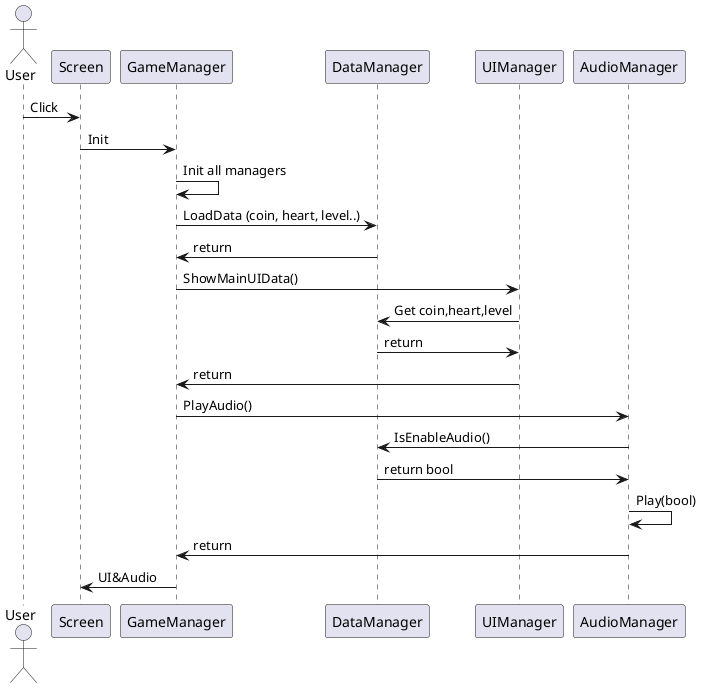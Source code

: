 @startuml
actor User
User -> Screen: Click
Screen -> GameManager: Init
GameManager -> GameManager: Init all managers
GameManager -> DataManager: LoadData (coin, heart, level..)
DataManager -> GameManager: return
GameManager -> UIManager: ShowMainUIData()
UIManager -> DataManager: Get coin,heart,level
DataManager -> UIManager: return
UIManager -> GameManager: return
GameManager -> AudioManager: PlayAudio()
AudioManager -> DataManager: IsEnableAudio()
DataManager -> AudioManager: return bool
AudioManager -> AudioManager: Play(bool)
AudioManager -> GameManager: return
GameManager -> Screen: UI&Audio
@enduml